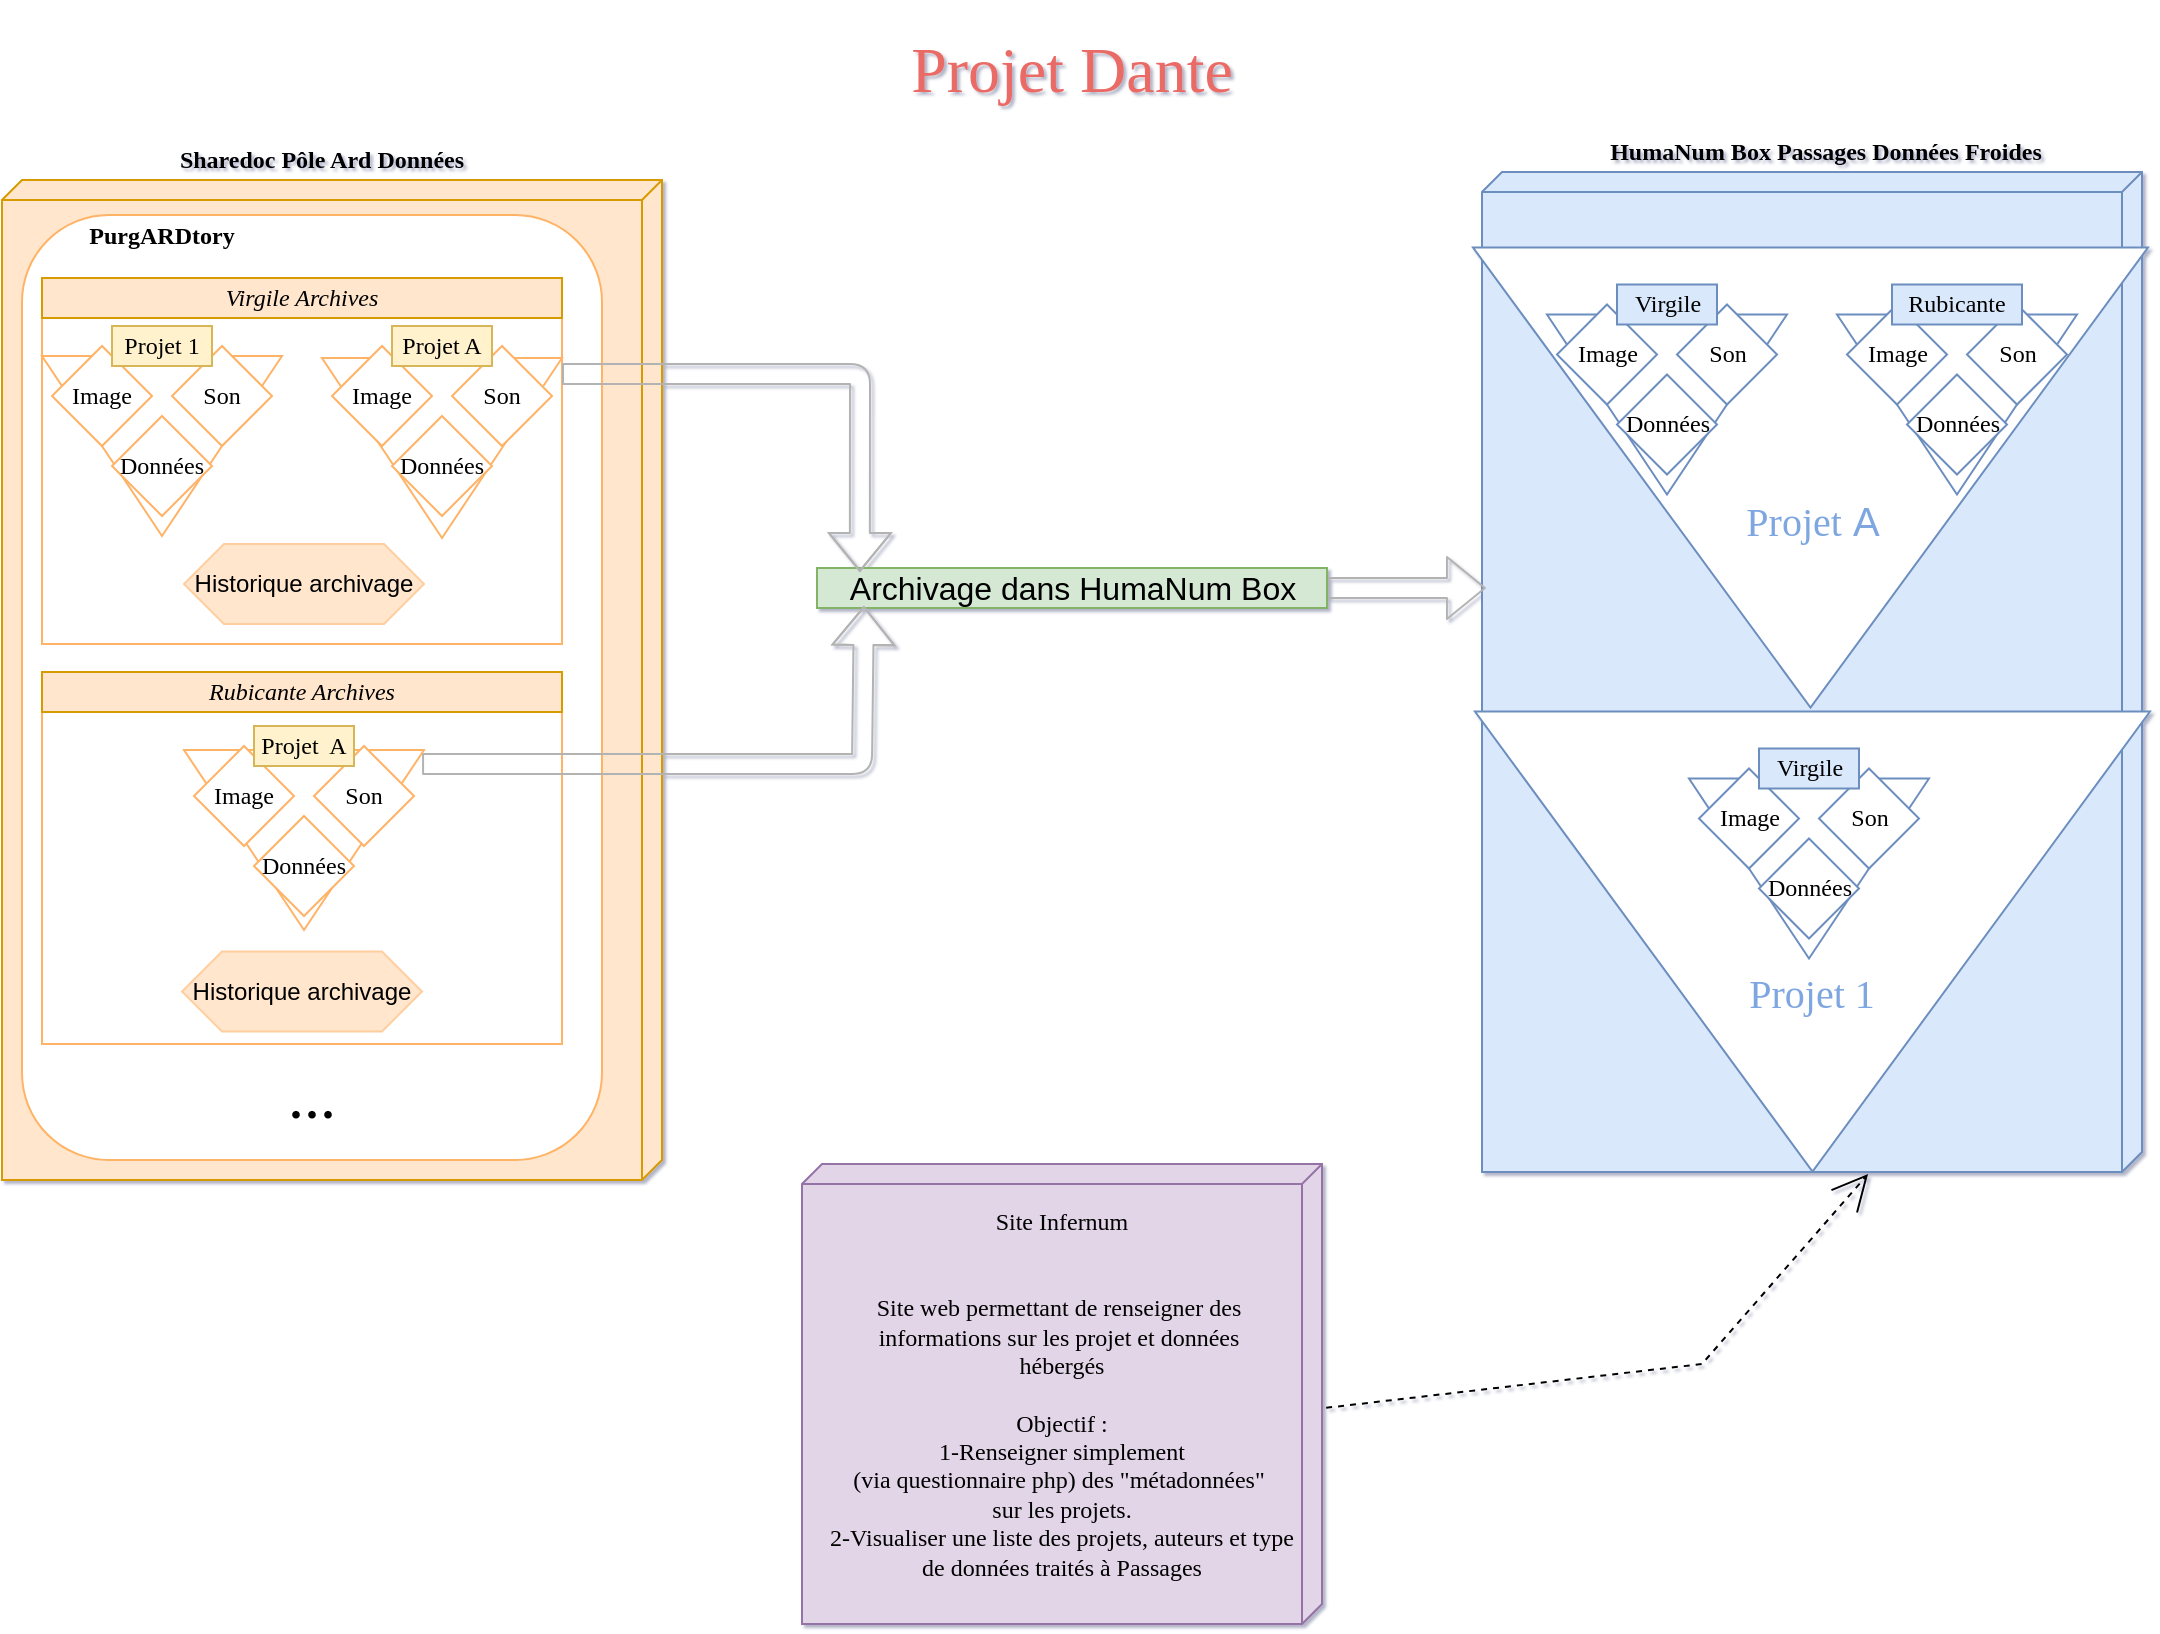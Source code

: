 <mxfile version="14.7.3" type="github">
  <diagram name="Page-1" id="5f0bae14-7c28-e335-631c-24af17079c00">
    <mxGraphModel dx="1424" dy="801" grid="1" gridSize="10" guides="1" tooltips="1" connect="1" arrows="1" fold="1" page="1" pageScale="1" pageWidth="1100" pageHeight="850" background="#ffffff" math="0" shadow="1">
      <root>
        <mxCell id="0" />
        <mxCell id="1" parent="0" />
        <mxCell id="39150e848f15840c-1" value="" style="verticalAlign=top;align=left;spacingTop=8;spacingLeft=2;spacingRight=12;shape=cube;size=10;direction=south;fontStyle=4;html=1;rounded=0;shadow=0;comic=0;labelBackgroundColor=none;strokeWidth=1;fontFamily=Verdana;fontSize=12;fillColor=#ffe6cc;strokeColor=#d79b00;" parent="1" vertex="1">
          <mxGeometry x="10" y="108" width="330" height="500" as="geometry" />
        </mxCell>
        <mxCell id="39150e848f15840c-2" value="" style="verticalAlign=top;align=left;spacingTop=8;spacingLeft=2;spacingRight=12;shape=cube;size=10;direction=south;fontStyle=4;html=1;rounded=0;shadow=0;comic=0;labelBackgroundColor=none;strokeWidth=1;fontFamily=Verdana;fontSize=12;fillColor=#dae8fc;strokeColor=#6c8ebf;" parent="1" vertex="1">
          <mxGeometry x="750" y="104" width="330" height="500" as="geometry" />
        </mxCell>
        <mxCell id="39150e848f15840c-3" value="" style="verticalAlign=top;align=left;spacingTop=8;spacingLeft=2;spacingRight=12;shape=cube;size=10;direction=south;fontStyle=4;html=1;rounded=0;shadow=0;comic=0;labelBackgroundColor=none;strokeWidth=1;fontFamily=Georgia;fontSize=12;fillColor=#e1d5e7;strokeColor=#9673a6;" parent="1" vertex="1">
          <mxGeometry x="410" y="600" width="260" height="230" as="geometry" />
        </mxCell>
        <mxCell id="-P8GrV4rSHHgKXdaOTVs-8" value="&lt;b&gt;HumaNum Box Passages Données Froides&lt;/b&gt;" style="text;html=1;strokeColor=none;fillColor=none;align=center;verticalAlign=middle;whiteSpace=wrap;rounded=0;fontFamily=Georgia;" parent="1" vertex="1">
          <mxGeometry x="762" y="84" width="320" height="20" as="geometry" />
        </mxCell>
        <mxCell id="-P8GrV4rSHHgKXdaOTVs-9" value="Sharedoc Pôle Ard Données" style="text;html=1;strokeColor=none;fillColor=none;align=center;verticalAlign=middle;whiteSpace=wrap;rounded=0;fontFamily=Georgia;fontStyle=1" parent="1" vertex="1">
          <mxGeometry x="10" y="88" width="320" height="20" as="geometry" />
        </mxCell>
        <mxCell id="-P8GrV4rSHHgKXdaOTVs-12" value="" style="rounded=1;whiteSpace=wrap;html=1;fontFamily=Georgia;gradientColor=#ffffff;strokeColor=#FFB366;" parent="1" vertex="1">
          <mxGeometry x="20" y="125.5" width="290" height="472.5" as="geometry" />
        </mxCell>
        <mxCell id="-P8GrV4rSHHgKXdaOTVs-15" value="PurgARDtory" style="text;html=1;strokeColor=none;fillColor=none;align=center;verticalAlign=middle;whiteSpace=wrap;rounded=0;fontFamily=Georgia;fontStyle=1" parent="1" vertex="1">
          <mxGeometry x="50" y="125.5" width="80" height="20" as="geometry" />
        </mxCell>
        <mxCell id="-P8GrV4rSHHgKXdaOTVs-17" value="" style="whiteSpace=wrap;html=1;fontFamily=Georgia;strokeColor=#FFB366;fillColor=#ffffff;gradientColor=#ffffff;" parent="1" vertex="1">
          <mxGeometry x="30" y="157" width="260" height="183" as="geometry" />
        </mxCell>
        <mxCell id="-P8GrV4rSHHgKXdaOTVs-24" value="Virgile Archives" style="text;html=1;strokeColor=#d79b00;fillColor=#ffe6cc;align=center;verticalAlign=middle;whiteSpace=wrap;rounded=0;fontFamily=Georgia;fontStyle=2" parent="1" vertex="1">
          <mxGeometry x="30" y="157" width="260" height="20" as="geometry" />
        </mxCell>
        <mxCell id="-P8GrV4rSHHgKXdaOTVs-36" value="" style="group" parent="1" vertex="1" connectable="0">
          <mxGeometry x="30" y="191" width="120" height="95" as="geometry" />
        </mxCell>
        <mxCell id="-P8GrV4rSHHgKXdaOTVs-25" value="" style="triangle;whiteSpace=wrap;html=1;fontFamily=Georgia;strokeColor=#FFB366;fillColor=#ffffff;gradientColor=#ffffff;rotation=-90;direction=west;" parent="-P8GrV4rSHHgKXdaOTVs-36" vertex="1">
          <mxGeometry x="15" y="-10" width="90" height="120" as="geometry" />
        </mxCell>
        <mxCell id="-P8GrV4rSHHgKXdaOTVs-33" value="Image" style="rhombus;whiteSpace=wrap;html=1;fontFamily=Georgia;strokeColor=#FFB366;fillColor=#ffffff;gradientColor=#ffffff;" parent="-P8GrV4rSHHgKXdaOTVs-36" vertex="1">
          <mxGeometry x="5" width="50" height="50" as="geometry" />
        </mxCell>
        <mxCell id="-P8GrV4rSHHgKXdaOTVs-34" value="Son" style="rhombus;whiteSpace=wrap;html=1;fontFamily=Georgia;strokeColor=#FFB366;fillColor=#ffffff;gradientColor=#ffffff;" parent="-P8GrV4rSHHgKXdaOTVs-36" vertex="1">
          <mxGeometry x="65" width="50" height="50" as="geometry" />
        </mxCell>
        <mxCell id="-P8GrV4rSHHgKXdaOTVs-35" value="Données" style="rhombus;whiteSpace=wrap;html=1;fontFamily=Georgia;strokeColor=#FFB366;fillColor=#ffffff;gradientColor=#ffffff;" parent="-P8GrV4rSHHgKXdaOTVs-36" vertex="1">
          <mxGeometry x="35" y="35" width="50" height="50" as="geometry" />
        </mxCell>
        <mxCell id="-P8GrV4rSHHgKXdaOTVs-37" value="" style="group" parent="1" vertex="1" connectable="0">
          <mxGeometry x="170" y="192" width="120" height="95" as="geometry" />
        </mxCell>
        <mxCell id="-P8GrV4rSHHgKXdaOTVs-66" value="" style="group" parent="-P8GrV4rSHHgKXdaOTVs-37" vertex="1" connectable="0">
          <mxGeometry y="-1" width="120" height="96" as="geometry" />
        </mxCell>
        <mxCell id="-P8GrV4rSHHgKXdaOTVs-38" value="" style="triangle;whiteSpace=wrap;html=1;fontFamily=Georgia;strokeColor=#FFB366;fillColor=#ffffff;gradientColor=#ffffff;rotation=-90;direction=west;" parent="-P8GrV4rSHHgKXdaOTVs-66" vertex="1">
          <mxGeometry x="15" y="-9" width="90" height="120" as="geometry" />
        </mxCell>
        <mxCell id="-P8GrV4rSHHgKXdaOTVs-39" value="Image" style="rhombus;whiteSpace=wrap;html=1;fontFamily=Georgia;strokeColor=#FFB366;fillColor=#ffffff;gradientColor=#ffffff;" parent="-P8GrV4rSHHgKXdaOTVs-66" vertex="1">
          <mxGeometry x="5" width="50" height="50" as="geometry" />
        </mxCell>
        <mxCell id="-P8GrV4rSHHgKXdaOTVs-40" value="Son" style="rhombus;whiteSpace=wrap;html=1;fontFamily=Georgia;strokeColor=#FFB366;fillColor=#ffffff;gradientColor=#ffffff;" parent="-P8GrV4rSHHgKXdaOTVs-66" vertex="1">
          <mxGeometry x="65" width="50" height="50" as="geometry" />
        </mxCell>
        <mxCell id="-P8GrV4rSHHgKXdaOTVs-41" value="Données" style="rhombus;whiteSpace=wrap;html=1;fontFamily=Georgia;strokeColor=#FFB366;fillColor=#ffffff;gradientColor=#ffffff;" parent="-P8GrV4rSHHgKXdaOTVs-66" vertex="1">
          <mxGeometry x="35" y="35" width="50" height="50" as="geometry" />
        </mxCell>
        <mxCell id="-P8GrV4rSHHgKXdaOTVs-42" value="Projet 1" style="text;html=1;strokeColor=#d6b656;fillColor=#fff2cc;align=center;verticalAlign=middle;whiteSpace=wrap;rounded=0;fontFamily=Georgia;" parent="1" vertex="1">
          <mxGeometry x="65" y="181" width="50" height="20" as="geometry" />
        </mxCell>
        <mxCell id="-P8GrV4rSHHgKXdaOTVs-43" value="Projet A" style="text;html=1;strokeColor=#d6b656;fillColor=#fff2cc;align=center;verticalAlign=middle;whiteSpace=wrap;rounded=0;fontFamily=Georgia;" parent="1" vertex="1">
          <mxGeometry x="205" y="181" width="50" height="20" as="geometry" />
        </mxCell>
        <mxCell id="-P8GrV4rSHHgKXdaOTVs-44" value="" style="whiteSpace=wrap;html=1;fontFamily=Georgia;strokeColor=#FFB366;fillColor=#ffffff;gradientColor=#ffffff;" parent="1" vertex="1">
          <mxGeometry x="30" y="354" width="260" height="186" as="geometry" />
        </mxCell>
        <mxCell id="-P8GrV4rSHHgKXdaOTVs-45" value="Rubicante Archives" style="text;html=1;strokeColor=#d79b00;fillColor=#ffe6cc;align=center;verticalAlign=middle;whiteSpace=wrap;rounded=0;fontFamily=Georgia;fontStyle=2" parent="1" vertex="1">
          <mxGeometry x="30" y="354" width="260" height="20" as="geometry" />
        </mxCell>
        <mxCell id="-P8GrV4rSHHgKXdaOTVs-48" value="" style="group" parent="1" vertex="1" connectable="0">
          <mxGeometry x="101" y="388" width="120" height="95" as="geometry" />
        </mxCell>
        <mxCell id="-P8GrV4rSHHgKXdaOTVs-49" value="" style="triangle;whiteSpace=wrap;html=1;fontFamily=Georgia;strokeColor=#FFB366;fillColor=#ffffff;gradientColor=#ffffff;rotation=-90;direction=west;" parent="-P8GrV4rSHHgKXdaOTVs-48" vertex="1">
          <mxGeometry x="15" y="-10" width="90" height="120" as="geometry" />
        </mxCell>
        <mxCell id="-P8GrV4rSHHgKXdaOTVs-50" value="Image" style="rhombus;whiteSpace=wrap;html=1;fontFamily=Georgia;strokeColor=#FFB366;fillColor=#ffffff;gradientColor=#ffffff;" parent="-P8GrV4rSHHgKXdaOTVs-48" vertex="1">
          <mxGeometry x="5" y="3" width="50" height="50" as="geometry" />
        </mxCell>
        <mxCell id="-P8GrV4rSHHgKXdaOTVs-51" value="Son" style="rhombus;whiteSpace=wrap;html=1;fontFamily=Georgia;strokeColor=#FFB366;fillColor=#ffffff;gradientColor=#ffffff;" parent="-P8GrV4rSHHgKXdaOTVs-48" vertex="1">
          <mxGeometry x="65" y="3" width="50" height="50" as="geometry" />
        </mxCell>
        <mxCell id="-P8GrV4rSHHgKXdaOTVs-52" value="Données" style="rhombus;whiteSpace=wrap;html=1;fontFamily=Georgia;strokeColor=#FFB366;fillColor=#ffffff;gradientColor=#ffffff;" parent="-P8GrV4rSHHgKXdaOTVs-48" vertex="1">
          <mxGeometry x="35" y="38" width="50" height="50" as="geometry" />
        </mxCell>
        <mxCell id="-P8GrV4rSHHgKXdaOTVs-58" value="Projet&amp;nbsp; A" style="text;html=1;strokeColor=#d6b656;fillColor=#fff2cc;align=center;verticalAlign=middle;whiteSpace=wrap;rounded=0;fontFamily=Georgia;" parent="1" vertex="1">
          <mxGeometry x="136" y="381" width="50" height="20" as="geometry" />
        </mxCell>
        <mxCell id="-P8GrV4rSHHgKXdaOTVs-60" value="..." style="text;html=1;strokeColor=none;fillColor=none;align=center;verticalAlign=middle;whiteSpace=wrap;rounded=0;fontFamily=Georgia;fontSize=32;" parent="1" vertex="1">
          <mxGeometry x="145" y="545" width="40" height="42" as="geometry" />
        </mxCell>
        <mxCell id="-P8GrV4rSHHgKXdaOTVs-145" value="" style="shape=flexArrow;endArrow=classic;html=1;fontFamily=Georgia;fontSize=32;startArrow=none;strokeColor=#B3B3B3;exitX=1;exitY=0.5;exitDx=0;exitDy=0;entryX=0.416;entryY=0.994;entryDx=0;entryDy=0;entryPerimeter=0;" parent="1" source="KS0FeR1h8rgR8GaK24jw-4" target="39150e848f15840c-2" edge="1">
          <mxGeometry width="50" height="50" relative="1" as="geometry">
            <mxPoint x="343" y="348" as="sourcePoint" />
            <mxPoint x="752" y="280" as="targetPoint" />
            <Array as="points" />
          </mxGeometry>
        </mxCell>
        <mxCell id="-P8GrV4rSHHgKXdaOTVs-151" value="Projet Dante" style="text;html=1;align=center;verticalAlign=middle;whiteSpace=wrap;rounded=0;fontFamily=Georgia;fontSize=32;fontColor=#EA6B66;" parent="1" vertex="1">
          <mxGeometry x="380" y="18" width="330" height="70" as="geometry" />
        </mxCell>
        <mxCell id="-P8GrV4rSHHgKXdaOTVs-152" value="" style="triangle;whiteSpace=wrap;html=1;fontFamily=Georgia;strokeColor=#6c8ebf;rotation=-90;direction=west;" parent="1" vertex="1">
          <mxGeometry x="799.25" y="88" width="230" height="337.5" as="geometry" />
        </mxCell>
        <mxCell id="-P8GrV4rSHHgKXdaOTVs-74" value="" style="triangle;whiteSpace=wrap;html=1;fontFamily=Georgia;strokeColor=#6c8ebf;rotation=-90;direction=west;" parent="1" vertex="1">
          <mxGeometry x="797.5" y="160.25" width="90" height="120" as="geometry" />
        </mxCell>
        <mxCell id="-P8GrV4rSHHgKXdaOTVs-75" value="Image" style="rhombus;whiteSpace=wrap;html=1;fontFamily=Georgia;strokeColor=#6c8ebf;" parent="1" vertex="1">
          <mxGeometry x="787.5" y="170.25" width="50" height="50" as="geometry" />
        </mxCell>
        <mxCell id="-P8GrV4rSHHgKXdaOTVs-76" value="Son" style="rhombus;whiteSpace=wrap;html=1;fontFamily=Georgia;strokeColor=#6c8ebf;" parent="1" vertex="1">
          <mxGeometry x="847.5" y="170.25" width="50" height="50" as="geometry" />
        </mxCell>
        <mxCell id="-P8GrV4rSHHgKXdaOTVs-77" value="Données" style="rhombus;whiteSpace=wrap;html=1;fontFamily=Georgia;strokeColor=#6c8ebf;" parent="1" vertex="1">
          <mxGeometry x="817.5" y="205.25" width="50" height="50" as="geometry" />
        </mxCell>
        <mxCell id="-P8GrV4rSHHgKXdaOTVs-84" value="Virgile" style="text;html=1;strokeColor=#6c8ebf;align=center;verticalAlign=middle;whiteSpace=wrap;rounded=0;fontFamily=Georgia;fillColor=#dae8fc;" parent="1" vertex="1">
          <mxGeometry x="817.5" y="160.25" width="50" height="20" as="geometry" />
        </mxCell>
        <mxCell id="-P8GrV4rSHHgKXdaOTVs-125" value="" style="triangle;whiteSpace=wrap;html=1;fontFamily=Georgia;strokeColor=#6c8ebf;rotation=-90;direction=west;" parent="1" vertex="1">
          <mxGeometry x="942.5" y="160.25" width="90" height="120" as="geometry" />
        </mxCell>
        <mxCell id="-P8GrV4rSHHgKXdaOTVs-126" value="Image" style="rhombus;whiteSpace=wrap;html=1;fontFamily=Georgia;strokeColor=#6c8ebf;" parent="1" vertex="1">
          <mxGeometry x="932.5" y="170.25" width="50" height="50" as="geometry" />
        </mxCell>
        <mxCell id="-P8GrV4rSHHgKXdaOTVs-127" value="Son" style="rhombus;whiteSpace=wrap;html=1;fontFamily=Georgia;strokeColor=#6c8ebf;" parent="1" vertex="1">
          <mxGeometry x="992.5" y="170.25" width="50" height="50" as="geometry" />
        </mxCell>
        <mxCell id="-P8GrV4rSHHgKXdaOTVs-128" value="Données" style="rhombus;whiteSpace=wrap;html=1;fontFamily=Georgia;strokeColor=#6c8ebf;" parent="1" vertex="1">
          <mxGeometry x="962.5" y="205.25" width="50" height="50" as="geometry" />
        </mxCell>
        <mxCell id="-P8GrV4rSHHgKXdaOTVs-129" value="Rubicante" style="text;html=1;strokeColor=#6c8ebf;align=center;verticalAlign=middle;whiteSpace=wrap;rounded=0;fontFamily=Georgia;fillColor=#dae8fc;" parent="1" vertex="1">
          <mxGeometry x="955" y="160.25" width="65" height="20" as="geometry" />
        </mxCell>
        <mxCell id="-P8GrV4rSHHgKXdaOTVs-154" value="&lt;font color=&quot;#7ea6e0&quot; style=&quot;font-size: 20px&quot;&gt;Projet&lt;font face=&quot;helvetica, sans-serif&quot; style=&quot;font-size: 20px&quot;&gt;&lt;span style=&quot;background-color: rgb(255 , 255 , 255) ; font-size: 20px&quot;&gt;&amp;nbsp;A&lt;/span&gt;&lt;/font&gt;&lt;/font&gt;" style="text;html=1;strokeColor=none;fillColor=none;align=center;verticalAlign=middle;whiteSpace=wrap;rounded=0;fontFamily=Georgia;fontSize=20;fontColor=#EA6B66;" parent="1" vertex="1">
          <mxGeometry x="854.88" y="268.75" width="120.75" height="18.25" as="geometry" />
        </mxCell>
        <mxCell id="-P8GrV4rSHHgKXdaOTVs-155" value="" style="triangle;whiteSpace=wrap;html=1;fontFamily=Georgia;strokeColor=#6c8ebf;rotation=-90;direction=west;" parent="1" vertex="1">
          <mxGeometry x="800.25" y="320" width="230" height="337.5" as="geometry" />
        </mxCell>
        <mxCell id="-P8GrV4rSHHgKXdaOTVs-156" value="" style="triangle;whiteSpace=wrap;html=1;fontFamily=Georgia;strokeColor=#6c8ebf;rotation=-90;direction=west;" parent="1" vertex="1">
          <mxGeometry x="868.5" y="392.25" width="90" height="120" as="geometry" />
        </mxCell>
        <mxCell id="-P8GrV4rSHHgKXdaOTVs-157" value="Image" style="rhombus;whiteSpace=wrap;html=1;fontFamily=Georgia;strokeColor=#6c8ebf;" parent="1" vertex="1">
          <mxGeometry x="858.5" y="402.25" width="50" height="50" as="geometry" />
        </mxCell>
        <mxCell id="-P8GrV4rSHHgKXdaOTVs-158" value="Son" style="rhombus;whiteSpace=wrap;html=1;fontFamily=Georgia;strokeColor=#6c8ebf;" parent="1" vertex="1">
          <mxGeometry x="918.5" y="402.25" width="50" height="50" as="geometry" />
        </mxCell>
        <mxCell id="-P8GrV4rSHHgKXdaOTVs-159" value="Données" style="rhombus;whiteSpace=wrap;html=1;fontFamily=Georgia;strokeColor=#6c8ebf;" parent="1" vertex="1">
          <mxGeometry x="888.5" y="437.25" width="50" height="50" as="geometry" />
        </mxCell>
        <mxCell id="-P8GrV4rSHHgKXdaOTVs-160" value="Virgile" style="text;html=1;strokeColor=#6c8ebf;align=center;verticalAlign=middle;whiteSpace=wrap;rounded=0;fontFamily=Georgia;fillColor=#dae8fc;" parent="1" vertex="1">
          <mxGeometry x="888.5" y="392.25" width="50" height="20" as="geometry" />
        </mxCell>
        <mxCell id="-P8GrV4rSHHgKXdaOTVs-166" value="&lt;font color=&quot;#7ea6e0&quot; style=&quot;font-size: 20px&quot;&gt;Projet 1&lt;/font&gt;" style="text;html=1;strokeColor=none;fillColor=none;align=center;verticalAlign=middle;whiteSpace=wrap;rounded=0;fontFamily=Georgia;fontSize=20;fontColor=#EA6B66;" parent="1" vertex="1">
          <mxGeometry x="850.25" y="503.75" width="130" height="20" as="geometry" />
        </mxCell>
        <mxCell id="-P8GrV4rSHHgKXdaOTVs-170" style="edgeStyle=none;rounded=0;html=1;dashed=1;labelBackgroundColor=none;startArrow=none;startFill=0;startSize=8;endArrow=open;endFill=0;endSize=16;fontFamily=Verdana;fontSize=12;exitX=0.53;exitY=-0.008;exitDx=0;exitDy=0;exitPerimeter=0;entryX=1.002;entryY=0.415;entryDx=0;entryDy=0;entryPerimeter=0;" parent="1" source="39150e848f15840c-3" target="39150e848f15840c-2" edge="1">
          <mxGeometry relative="1" as="geometry">
            <mxPoint x="854.5" y="740" as="sourcePoint" />
            <mxPoint x="890" y="600" as="targetPoint" />
            <Array as="points">
              <mxPoint x="860" y="700" />
            </Array>
          </mxGeometry>
        </mxCell>
        <mxCell id="-P8GrV4rSHHgKXdaOTVs-174" value="&lt;span style=&quot;text-align: left&quot;&gt;Site Infernum&lt;/span&gt;&lt;br style=&quot;text-align: left&quot;&gt;&lt;br style=&quot;text-align: left&quot;&gt;&lt;br style=&quot;text-align: left&quot;&gt;&lt;span style=&quot;text-align: left&quot;&gt;Site web permettant de renseigner des&amp;nbsp;&lt;/span&gt;&lt;br style=&quot;text-align: left&quot;&gt;&lt;span style=&quot;text-align: left&quot;&gt;informations sur les projet et données&amp;nbsp;&lt;/span&gt;&lt;br style=&quot;text-align: left&quot;&gt;&lt;span style=&quot;text-align: left&quot;&gt;hébergés&lt;/span&gt;&lt;br style=&quot;text-align: left&quot;&gt;&lt;br style=&quot;text-align: left&quot;&gt;&lt;span style=&quot;text-align: left&quot;&gt;Objectif :&lt;/span&gt;&lt;br style=&quot;text-align: left&quot;&gt;&lt;span style=&quot;text-align: left&quot;&gt;1-Renseigner simplement&lt;/span&gt;&lt;br style=&quot;text-align: left&quot;&gt;&lt;span style=&quot;text-align: left&quot;&gt;(via questionnaire php) des &quot;métadonnées&quot;&amp;nbsp;&lt;/span&gt;&lt;br style=&quot;text-align: left&quot;&gt;&lt;span style=&quot;text-align: left&quot;&gt;sur les projets.&lt;/span&gt;&lt;br style=&quot;text-align: left&quot;&gt;&lt;span style=&quot;text-align: left&quot;&gt;2-Visualiser une liste des projets, auteurs et&amp;nbsp;&lt;/span&gt;&lt;span style=&quot;text-align: left&quot;&gt;type de données traités à Passages&lt;/span&gt;" style="text;html=1;strokeColor=none;fillColor=none;align=center;verticalAlign=middle;whiteSpace=wrap;rounded=0;fontFamily=Georgia;fontSize=12;" parent="1" vertex="1">
          <mxGeometry x="420" y="615" width="240" height="200" as="geometry" />
        </mxCell>
        <mxCell id="KS0FeR1h8rgR8GaK24jw-6" value="Historique archivage" style="shape=hexagon;perimeter=hexagonPerimeter2;whiteSpace=wrap;html=1;fixedSize=1;fontSize=12;fillColor=#ffe6cc;strokeColor=#FFCE9F;" vertex="1" parent="1">
          <mxGeometry x="101" y="290" width="120" height="40" as="geometry" />
        </mxCell>
        <mxCell id="KS0FeR1h8rgR8GaK24jw-7" value="Historique archivage" style="shape=hexagon;perimeter=hexagonPerimeter2;whiteSpace=wrap;html=1;fixedSize=1;fontSize=12;fillColor=#ffe6cc;strokeColor=#FFCE9F;" vertex="1" parent="1">
          <mxGeometry x="100" y="493.75" width="120" height="40" as="geometry" />
        </mxCell>
        <mxCell id="KS0FeR1h8rgR8GaK24jw-4" value="Archivage dans HumaNum Box" style="text;html=1;strokeColor=#82b366;fillColor=#d5e8d4;align=center;verticalAlign=middle;whiteSpace=wrap;rounded=0;fontSize=16;" vertex="1" parent="1">
          <mxGeometry x="417.5" y="302" width="255" height="20" as="geometry" />
        </mxCell>
        <mxCell id="KS0FeR1h8rgR8GaK24jw-11" value="" style="shape=flexArrow;endArrow=classic;html=1;fontSize=12;exitX=0.078;exitY=0.008;exitDx=0;exitDy=0;exitPerimeter=0;entryX=0.092;entryY=0.95;entryDx=0;entryDy=0;entryPerimeter=0;fontColor=#B3B3B3;strokeColor=#B3B3B3;" edge="1" parent="1" source="-P8GrV4rSHHgKXdaOTVs-49" target="KS0FeR1h8rgR8GaK24jw-4">
          <mxGeometry width="50" height="50" relative="1" as="geometry">
            <mxPoint x="530" y="450" as="sourcePoint" />
            <mxPoint x="440" y="360" as="targetPoint" />
            <Array as="points">
              <mxPoint x="440" y="400" />
            </Array>
          </mxGeometry>
        </mxCell>
        <mxCell id="KS0FeR1h8rgR8GaK24jw-12" value="" style="shape=flexArrow;endArrow=classic;html=1;fontSize=12;exitX=0.089;exitY=0;exitDx=0;exitDy=0;exitPerimeter=0;entryX=0.084;entryY=0.1;entryDx=0;entryDy=0;entryPerimeter=0;fontColor=#B3B3B3;strokeColor=#B3B3B3;" edge="1" parent="1" source="-P8GrV4rSHHgKXdaOTVs-38" target="KS0FeR1h8rgR8GaK24jw-4">
          <mxGeometry width="50" height="50" relative="1" as="geometry">
            <mxPoint x="530" y="450" as="sourcePoint" />
            <mxPoint x="440" y="290" as="targetPoint" />
            <Array as="points">
              <mxPoint x="439" y="205" />
            </Array>
          </mxGeometry>
        </mxCell>
      </root>
    </mxGraphModel>
  </diagram>
</mxfile>
